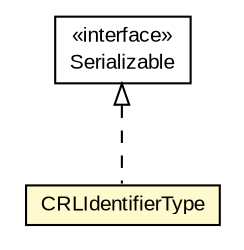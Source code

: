 #!/usr/local/bin/dot
#
# Class diagram 
# Generated by UMLGraph version R5_6-24-gf6e263 (http://www.umlgraph.org/)
#

digraph G {
	edge [fontname="arial",fontsize=10,labelfontname="arial",labelfontsize=10];
	node [fontname="arial",fontsize=10,shape=plaintext];
	nodesep=0.25;
	ranksep=0.5;
	// eu.europa.esig.jaxb.xades.CRLIdentifierType
	c198284 [label=<<table title="eu.europa.esig.jaxb.xades.CRLIdentifierType" border="0" cellborder="1" cellspacing="0" cellpadding="2" port="p" bgcolor="lemonChiffon" href="./CRLIdentifierType.html">
		<tr><td><table border="0" cellspacing="0" cellpadding="1">
<tr><td align="center" balign="center"> CRLIdentifierType </td></tr>
		</table></td></tr>
		</table>>, URL="./CRLIdentifierType.html", fontname="arial", fontcolor="black", fontsize=10.0];
	//eu.europa.esig.jaxb.xades.CRLIdentifierType implements java.io.Serializable
	c198495:p -> c198284:p [dir=back,arrowtail=empty,style=dashed];
	// java.io.Serializable
	c198495 [label=<<table title="java.io.Serializable" border="0" cellborder="1" cellspacing="0" cellpadding="2" port="p" href="http://java.sun.com/j2se/1.4.2/docs/api/java/io/Serializable.html">
		<tr><td><table border="0" cellspacing="0" cellpadding="1">
<tr><td align="center" balign="center"> &#171;interface&#187; </td></tr>
<tr><td align="center" balign="center"> Serializable </td></tr>
		</table></td></tr>
		</table>>, URL="http://java.sun.com/j2se/1.4.2/docs/api/java/io/Serializable.html", fontname="arial", fontcolor="black", fontsize=10.0];
}

